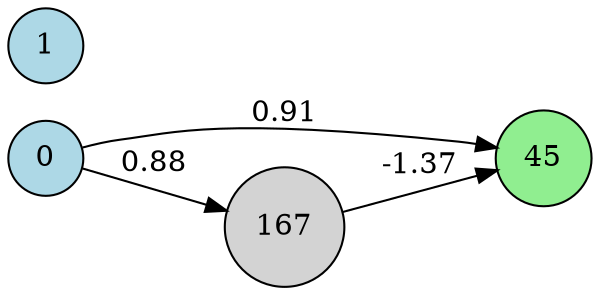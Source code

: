 digraph neat {
  rankdir=LR;
  node [shape=circle];
  node0 [label="0", style=filled, fillcolor=lightblue];
  node1 [label="1", style=filled, fillcolor=lightblue];
  node45 [label="45", style=filled, fillcolor=lightgreen];
  node167 [label="167", style=filled, fillcolor=lightgray];
  node0 -> node45 [label="0.91"];
  node167 -> node45 [label="-1.37"];
  node0 -> node167 [label="0.88"];
}
